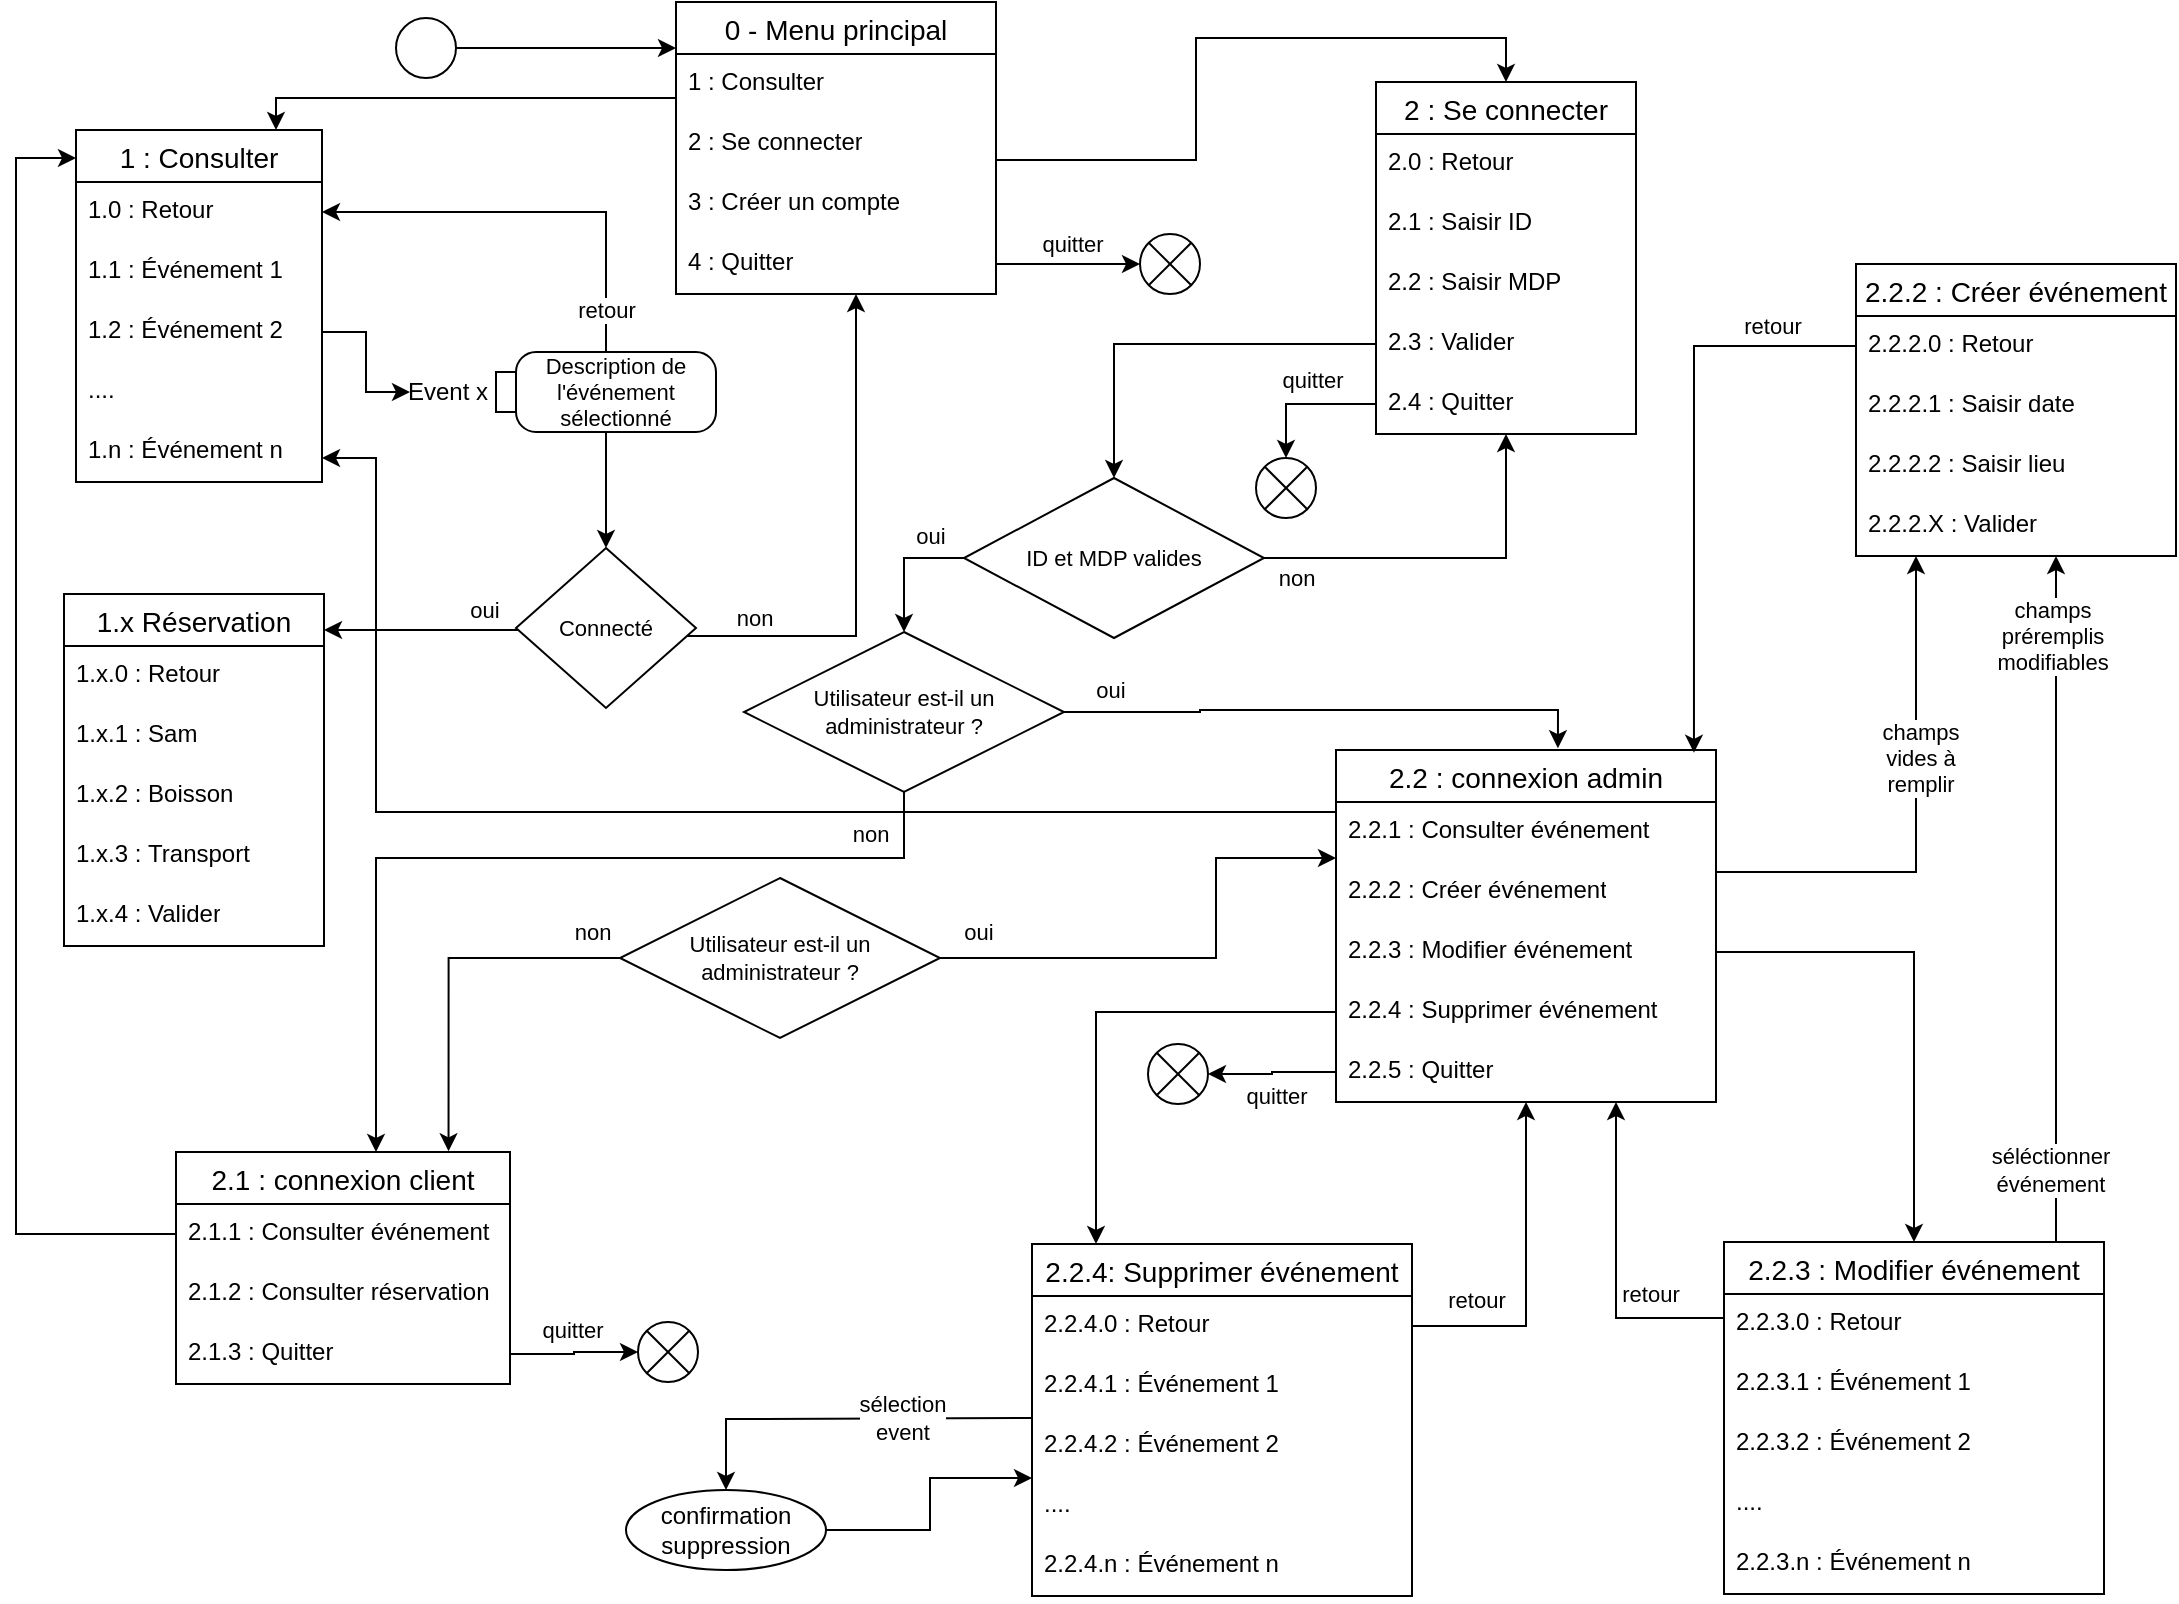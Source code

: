 <mxfile version="28.2.3">
  <diagram id="kgpKYQtTHZ0yAKxKKP6v" name="Page-1">
    <mxGraphModel dx="1163" dy="588" grid="1" gridSize="10" guides="1" tooltips="1" connect="1" arrows="1" fold="1" page="1" pageScale="1" pageWidth="1100" pageHeight="850" math="0" shadow="0">
      <root>
        <mxCell id="0" />
        <mxCell id="1" parent="0" />
        <mxCell id="VVSGwMYXWNXNr0zrrU-Q-1" value="0 - Menu principal" style="swimlane;fontStyle=0;childLayout=stackLayout;horizontal=1;startSize=26;horizontalStack=0;resizeParent=1;resizeParentMax=0;resizeLast=0;collapsible=1;marginBottom=0;align=center;fontSize=14;" parent="1" vertex="1">
          <mxGeometry x="340" y="12" width="160" height="146" as="geometry" />
        </mxCell>
        <mxCell id="VVSGwMYXWNXNr0zrrU-Q-2" value="1 : Consulter" style="text;strokeColor=none;fillColor=none;spacingLeft=4;spacingRight=4;overflow=hidden;rotatable=0;points=[[0,0.5],[1,0.5]];portConstraint=eastwest;fontSize=12;whiteSpace=wrap;html=1;" parent="VVSGwMYXWNXNr0zrrU-Q-1" vertex="1">
          <mxGeometry y="26" width="160" height="30" as="geometry" />
        </mxCell>
        <mxCell id="VVSGwMYXWNXNr0zrrU-Q-3" value="2 : Se connecter" style="text;strokeColor=none;fillColor=none;spacingLeft=4;spacingRight=4;overflow=hidden;rotatable=0;points=[[0,0.5],[1,0.5]];portConstraint=eastwest;fontSize=12;whiteSpace=wrap;html=1;" parent="VVSGwMYXWNXNr0zrrU-Q-1" vertex="1">
          <mxGeometry y="56" width="160" height="30" as="geometry" />
        </mxCell>
        <mxCell id="VVSGwMYXWNXNr0zrrU-Q-4" value="3 : Créer un compte" style="text;strokeColor=none;fillColor=none;spacingLeft=4;spacingRight=4;overflow=hidden;rotatable=0;points=[[0,0.5],[1,0.5]];portConstraint=eastwest;fontSize=12;whiteSpace=wrap;html=1;" parent="VVSGwMYXWNXNr0zrrU-Q-1" vertex="1">
          <mxGeometry y="86" width="160" height="30" as="geometry" />
        </mxCell>
        <mxCell id="VVSGwMYXWNXNr0zrrU-Q-13" value="4 : Quitter" style="text;strokeColor=none;fillColor=none;spacingLeft=4;spacingRight=4;overflow=hidden;rotatable=0;points=[[0,0.5],[1,0.5]];portConstraint=eastwest;fontSize=12;whiteSpace=wrap;html=1;" parent="VVSGwMYXWNXNr0zrrU-Q-1" vertex="1">
          <mxGeometry y="116" width="160" height="30" as="geometry" />
        </mxCell>
        <mxCell id="g0rAqRnPbwVaa7txAOL7-1" value="1 : Consulter" style="swimlane;fontStyle=0;childLayout=stackLayout;horizontal=1;startSize=26;horizontalStack=0;resizeParent=1;resizeParentMax=0;resizeLast=0;collapsible=1;marginBottom=0;align=center;fontSize=14;" vertex="1" parent="1">
          <mxGeometry x="40" y="76" width="123" height="176" as="geometry" />
        </mxCell>
        <mxCell id="g0rAqRnPbwVaa7txAOL7-263" value="1.0 : Retour" style="text;strokeColor=none;fillColor=none;spacingLeft=4;spacingRight=4;overflow=hidden;rotatable=0;points=[[0,0.5],[1,0.5]];portConstraint=eastwest;fontSize=12;whiteSpace=wrap;html=1;" vertex="1" parent="g0rAqRnPbwVaa7txAOL7-1">
          <mxGeometry y="26" width="123" height="30" as="geometry" />
        </mxCell>
        <mxCell id="g0rAqRnPbwVaa7txAOL7-58" value="1.1 : Événement 1" style="text;strokeColor=none;fillColor=none;spacingLeft=4;spacingRight=4;overflow=hidden;rotatable=0;points=[[0,0.5],[1,0.5]];portConstraint=eastwest;fontSize=12;whiteSpace=wrap;html=1;" vertex="1" parent="g0rAqRnPbwVaa7txAOL7-1">
          <mxGeometry y="56" width="123" height="30" as="geometry" />
        </mxCell>
        <mxCell id="g0rAqRnPbwVaa7txAOL7-3" value="1.2 : Événement 2" style="text;strokeColor=none;fillColor=none;spacingLeft=4;spacingRight=4;overflow=hidden;rotatable=0;points=[[0,0.5],[1,0.5]];portConstraint=eastwest;fontSize=12;whiteSpace=wrap;html=1;" vertex="1" parent="g0rAqRnPbwVaa7txAOL7-1">
          <mxGeometry y="86" width="123" height="30" as="geometry" />
        </mxCell>
        <mxCell id="g0rAqRnPbwVaa7txAOL7-4" value="...." style="text;strokeColor=none;fillColor=none;spacingLeft=4;spacingRight=4;overflow=hidden;rotatable=0;points=[[0,0.5],[1,0.5]];portConstraint=eastwest;fontSize=12;whiteSpace=wrap;html=1;" vertex="1" parent="g0rAqRnPbwVaa7txAOL7-1">
          <mxGeometry y="116" width="123" height="30" as="geometry" />
        </mxCell>
        <mxCell id="g0rAqRnPbwVaa7txAOL7-9" value="1.n : Événement n" style="text;strokeColor=none;fillColor=none;spacingLeft=4;spacingRight=4;overflow=hidden;rotatable=0;points=[[0,0.5],[1,0.5]];portConstraint=eastwest;fontSize=12;whiteSpace=wrap;html=1;" vertex="1" parent="g0rAqRnPbwVaa7txAOL7-1">
          <mxGeometry y="146" width="123" height="30" as="geometry" />
        </mxCell>
        <mxCell id="g0rAqRnPbwVaa7txAOL7-10" value="2 : Se connecter" style="swimlane;fontStyle=0;childLayout=stackLayout;horizontal=1;startSize=26;horizontalStack=0;resizeParent=1;resizeParentMax=0;resizeLast=0;collapsible=1;marginBottom=0;align=center;fontSize=14;" vertex="1" parent="1">
          <mxGeometry x="690" y="52" width="130" height="176" as="geometry" />
        </mxCell>
        <mxCell id="g0rAqRnPbwVaa7txAOL7-41" value="2.0 : Retour" style="text;strokeColor=none;fillColor=none;spacingLeft=4;spacingRight=4;overflow=hidden;rotatable=0;points=[[0,0.5],[1,0.5]];portConstraint=eastwest;fontSize=12;whiteSpace=wrap;html=1;" vertex="1" parent="g0rAqRnPbwVaa7txAOL7-10">
          <mxGeometry y="26" width="130" height="30" as="geometry" />
        </mxCell>
        <mxCell id="g0rAqRnPbwVaa7txAOL7-11" value="2.1 : Saisir ID" style="text;strokeColor=none;fillColor=none;spacingLeft=4;spacingRight=4;overflow=hidden;rotatable=0;points=[[0,0.5],[1,0.5]];portConstraint=eastwest;fontSize=12;whiteSpace=wrap;html=1;" vertex="1" parent="g0rAqRnPbwVaa7txAOL7-10">
          <mxGeometry y="56" width="130" height="30" as="geometry" />
        </mxCell>
        <mxCell id="g0rAqRnPbwVaa7txAOL7-12" value="2.2 : Saisir MDP" style="text;strokeColor=none;fillColor=none;spacingLeft=4;spacingRight=4;overflow=hidden;rotatable=0;points=[[0,0.5],[1,0.5]];portConstraint=eastwest;fontSize=12;whiteSpace=wrap;html=1;" vertex="1" parent="g0rAqRnPbwVaa7txAOL7-10">
          <mxGeometry y="86" width="130" height="30" as="geometry" />
        </mxCell>
        <mxCell id="g0rAqRnPbwVaa7txAOL7-13" value="2.3 : Valider" style="text;strokeColor=none;fillColor=none;spacingLeft=4;spacingRight=4;overflow=hidden;rotatable=0;points=[[0,0.5],[1,0.5]];portConstraint=eastwest;fontSize=12;whiteSpace=wrap;html=1;" vertex="1" parent="g0rAqRnPbwVaa7txAOL7-10">
          <mxGeometry y="116" width="130" height="30" as="geometry" />
        </mxCell>
        <mxCell id="g0rAqRnPbwVaa7txAOL7-40" value="2.4 : Quitter" style="text;strokeColor=none;fillColor=none;spacingLeft=4;spacingRight=4;overflow=hidden;rotatable=0;points=[[0,0.5],[1,0.5]];portConstraint=eastwest;fontSize=12;whiteSpace=wrap;html=1;" vertex="1" parent="g0rAqRnPbwVaa7txAOL7-10">
          <mxGeometry y="146" width="130" height="30" as="geometry" />
        </mxCell>
        <mxCell id="g0rAqRnPbwVaa7txAOL7-15" value="2.1 : connexion client" style="swimlane;fontStyle=0;childLayout=stackLayout;horizontal=1;startSize=26;horizontalStack=0;resizeParent=1;resizeParentMax=0;resizeLast=0;collapsible=1;marginBottom=0;align=center;fontSize=14;" vertex="1" parent="1">
          <mxGeometry x="90" y="587" width="167" height="116" as="geometry" />
        </mxCell>
        <mxCell id="g0rAqRnPbwVaa7txAOL7-16" value="2.1.1 : Consulter événement" style="text;strokeColor=none;fillColor=none;spacingLeft=4;spacingRight=4;overflow=hidden;rotatable=0;points=[[0,0.5],[1,0.5]];portConstraint=eastwest;fontSize=12;whiteSpace=wrap;html=1;" vertex="1" parent="g0rAqRnPbwVaa7txAOL7-15">
          <mxGeometry y="26" width="167" height="30" as="geometry" />
        </mxCell>
        <mxCell id="g0rAqRnPbwVaa7txAOL7-17" value="2.1.2 : Consulter réservation" style="text;strokeColor=none;fillColor=none;spacingLeft=4;spacingRight=4;overflow=hidden;rotatable=0;points=[[0,0.5],[1,0.5]];portConstraint=eastwest;fontSize=12;whiteSpace=wrap;html=1;" vertex="1" parent="g0rAqRnPbwVaa7txAOL7-15">
          <mxGeometry y="56" width="167" height="30" as="geometry" />
        </mxCell>
        <mxCell id="g0rAqRnPbwVaa7txAOL7-26" value="2.1.3 : Quitter" style="text;strokeColor=none;fillColor=none;spacingLeft=4;spacingRight=4;overflow=hidden;rotatable=0;points=[[0,0.5],[1,0.5]];portConstraint=eastwest;fontSize=12;whiteSpace=wrap;html=1;" vertex="1" parent="g0rAqRnPbwVaa7txAOL7-15">
          <mxGeometry y="86" width="167" height="30" as="geometry" />
        </mxCell>
        <mxCell id="g0rAqRnPbwVaa7txAOL7-23" style="edgeStyle=orthogonalEdgeStyle;rounded=0;orthogonalLoop=1;jettySize=auto;html=1;" edge="1" parent="1" source="VVSGwMYXWNXNr0zrrU-Q-3" target="g0rAqRnPbwVaa7txAOL7-10">
          <mxGeometry relative="1" as="geometry">
            <Array as="points">
              <mxPoint x="600" y="91" />
              <mxPoint x="600" y="30" />
              <mxPoint x="755" y="30" />
            </Array>
          </mxGeometry>
        </mxCell>
        <mxCell id="g0rAqRnPbwVaa7txAOL7-27" value="2.2 : connexion admin" style="swimlane;fontStyle=0;childLayout=stackLayout;horizontal=1;startSize=26;horizontalStack=0;resizeParent=1;resizeParentMax=0;resizeLast=0;collapsible=1;marginBottom=0;align=center;fontSize=14;" vertex="1" parent="1">
          <mxGeometry x="670" y="386" width="190" height="176" as="geometry" />
        </mxCell>
        <mxCell id="g0rAqRnPbwVaa7txAOL7-28" value="2.2.1 : Consulter événement" style="text;strokeColor=none;fillColor=none;spacingLeft=4;spacingRight=4;overflow=hidden;rotatable=0;points=[[0,0.5],[1,0.5]];portConstraint=eastwest;fontSize=12;whiteSpace=wrap;html=1;" vertex="1" parent="g0rAqRnPbwVaa7txAOL7-27">
          <mxGeometry y="26" width="190" height="30" as="geometry" />
        </mxCell>
        <mxCell id="g0rAqRnPbwVaa7txAOL7-29" value="2.2.2 : Créer événement" style="text;strokeColor=none;fillColor=none;spacingLeft=4;spacingRight=4;overflow=hidden;rotatable=0;points=[[0,0.5],[1,0.5]];portConstraint=eastwest;fontSize=12;whiteSpace=wrap;html=1;" vertex="1" parent="g0rAqRnPbwVaa7txAOL7-27">
          <mxGeometry y="56" width="190" height="30" as="geometry" />
        </mxCell>
        <mxCell id="g0rAqRnPbwVaa7txAOL7-30" value="2.2.3 : Modifier événement" style="text;strokeColor=none;fillColor=none;spacingLeft=4;spacingRight=4;overflow=hidden;rotatable=0;points=[[0,0.5],[1,0.5]];portConstraint=eastwest;fontSize=12;whiteSpace=wrap;html=1;" vertex="1" parent="g0rAqRnPbwVaa7txAOL7-27">
          <mxGeometry y="86" width="190" height="30" as="geometry" />
        </mxCell>
        <mxCell id="g0rAqRnPbwVaa7txAOL7-37" value="2.2.4 : Supprimer événement" style="text;strokeColor=none;fillColor=none;spacingLeft=4;spacingRight=4;overflow=hidden;rotatable=0;points=[[0,0.5],[1,0.5]];portConstraint=eastwest;fontSize=12;whiteSpace=wrap;html=1;" vertex="1" parent="g0rAqRnPbwVaa7txAOL7-27">
          <mxGeometry y="116" width="190" height="30" as="geometry" />
        </mxCell>
        <mxCell id="g0rAqRnPbwVaa7txAOL7-31" value="2.2.5 : Quitter" style="text;strokeColor=none;fillColor=none;spacingLeft=4;spacingRight=4;overflow=hidden;rotatable=0;points=[[0,0.5],[1,0.5]];portConstraint=eastwest;fontSize=12;whiteSpace=wrap;html=1;" vertex="1" parent="g0rAqRnPbwVaa7txAOL7-27">
          <mxGeometry y="146" width="190" height="30" as="geometry" />
        </mxCell>
        <mxCell id="g0rAqRnPbwVaa7txAOL7-38" value="" style="shape=sumEllipse;perimeter=ellipsePerimeter;html=1;backgroundOutline=1;" vertex="1" parent="1">
          <mxGeometry x="572" y="128" width="30" height="30" as="geometry" />
        </mxCell>
        <mxCell id="g0rAqRnPbwVaa7txAOL7-42" style="edgeStyle=orthogonalEdgeStyle;rounded=0;orthogonalLoop=1;jettySize=auto;html=1;entryX=0.5;entryY=0;entryDx=0;entryDy=0;" edge="1" parent="1" source="g0rAqRnPbwVaa7txAOL7-40" target="g0rAqRnPbwVaa7txAOL7-243">
          <mxGeometry relative="1" as="geometry" />
        </mxCell>
        <mxCell id="g0rAqRnPbwVaa7txAOL7-154" value="quitter" style="edgeLabel;html=1;align=center;verticalAlign=middle;resizable=0;points=[];" vertex="1" connectable="0" parent="g0rAqRnPbwVaa7txAOL7-42">
          <mxGeometry x="-0.576" y="-1" relative="1" as="geometry">
            <mxPoint x="-17" y="-11" as="offset" />
          </mxGeometry>
        </mxCell>
        <mxCell id="g0rAqRnPbwVaa7txAOL7-257" style="edgeStyle=orthogonalEdgeStyle;rounded=0;orthogonalLoop=1;jettySize=auto;html=1;" edge="1" parent="1" source="g0rAqRnPbwVaa7txAOL7-45" target="g0rAqRnPbwVaa7txAOL7-15">
          <mxGeometry relative="1" as="geometry">
            <Array as="points">
              <mxPoint x="454" y="440" />
              <mxPoint x="190" y="440" />
            </Array>
          </mxGeometry>
        </mxCell>
        <mxCell id="g0rAqRnPbwVaa7txAOL7-258" value="non" style="edgeLabel;html=1;align=center;verticalAlign=middle;resizable=0;points=[];" vertex="1" connectable="0" parent="g0rAqRnPbwVaa7txAOL7-257">
          <mxGeometry x="-0.803" relative="1" as="geometry">
            <mxPoint x="-7" y="-12" as="offset" />
          </mxGeometry>
        </mxCell>
        <mxCell id="g0rAqRnPbwVaa7txAOL7-45" value="Utilisateur est-il un administrateur ?" style="shape=rhombus;perimeter=rhombusPerimeter;whiteSpace=wrap;html=1;align=center;fontSize=11;" vertex="1" parent="1">
          <mxGeometry x="374" y="327" width="160" height="80" as="geometry" />
        </mxCell>
        <mxCell id="g0rAqRnPbwVaa7txAOL7-59" style="edgeStyle=orthogonalEdgeStyle;rounded=0;orthogonalLoop=1;jettySize=auto;html=1;exitX=0;exitY=0.5;exitDx=0;exitDy=0;" edge="1" parent="1" source="VVSGwMYXWNXNr0zrrU-Q-2" target="g0rAqRnPbwVaa7txAOL7-1">
          <mxGeometry relative="1" as="geometry">
            <Array as="points">
              <mxPoint x="340" y="60" />
              <mxPoint x="140" y="60" />
            </Array>
          </mxGeometry>
        </mxCell>
        <mxCell id="g0rAqRnPbwVaa7txAOL7-63" value="" style="shape=sumEllipse;perimeter=ellipsePerimeter;html=1;backgroundOutline=1;" vertex="1" parent="1">
          <mxGeometry x="321" y="672" width="30" height="30" as="geometry" />
        </mxCell>
        <mxCell id="g0rAqRnPbwVaa7txAOL7-67" value="" style="shape=sumEllipse;perimeter=ellipsePerimeter;html=1;backgroundOutline=1;" vertex="1" parent="1">
          <mxGeometry x="576" y="533" width="30" height="30" as="geometry" />
        </mxCell>
        <mxCell id="g0rAqRnPbwVaa7txAOL7-72" value="" style="ellipse;" vertex="1" parent="1">
          <mxGeometry x="200" y="20" width="30" height="30" as="geometry" />
        </mxCell>
        <mxCell id="g0rAqRnPbwVaa7txAOL7-231" style="edgeStyle=orthogonalEdgeStyle;rounded=0;orthogonalLoop=1;jettySize=auto;html=1;entryX=0.5;entryY=0;entryDx=0;entryDy=0;" edge="1" parent="1" source="g0rAqRnPbwVaa7txAOL7-73" target="g0rAqRnPbwVaa7txAOL7-228">
          <mxGeometry relative="1" as="geometry" />
        </mxCell>
        <mxCell id="g0rAqRnPbwVaa7txAOL7-268" style="edgeStyle=orthogonalEdgeStyle;rounded=0;orthogonalLoop=1;jettySize=auto;html=1;entryX=1;entryY=0.5;entryDx=0;entryDy=0;" edge="1" parent="1" source="g0rAqRnPbwVaa7txAOL7-73" target="g0rAqRnPbwVaa7txAOL7-263">
          <mxGeometry relative="1" as="geometry" />
        </mxCell>
        <mxCell id="g0rAqRnPbwVaa7txAOL7-269" value="retour" style="edgeLabel;html=1;align=center;verticalAlign=middle;resizable=0;points=[];" vertex="1" connectable="0" parent="g0rAqRnPbwVaa7txAOL7-268">
          <mxGeometry x="-0.795" relative="1" as="geometry">
            <mxPoint as="offset" />
          </mxGeometry>
        </mxCell>
        <mxCell id="g0rAqRnPbwVaa7txAOL7-73" value="Description de l&#39;événement sélectionné" style="shape=mxgraph.uml25.action;html=1;align=center;verticalAlign=middle;absoluteArcSize=1;arcSize=10;dashed=0;spacingLeft=10;flipH=1;whiteSpace=wrap;fontSize=11;" vertex="1" parent="1">
          <mxGeometry x="250" y="187" width="110" height="40" as="geometry" />
        </mxCell>
        <mxCell id="g0rAqRnPbwVaa7txAOL7-74" value="Event x" style="text;verticalAlign=middle;align=right;html=1;" vertex="1" parent="g0rAqRnPbwVaa7txAOL7-73">
          <mxGeometry x="-43" width="40" height="40" as="geometry" />
        </mxCell>
        <mxCell id="g0rAqRnPbwVaa7txAOL7-80" style="edgeStyle=orthogonalEdgeStyle;rounded=0;orthogonalLoop=1;jettySize=auto;html=1;entryX=0;entryY=0.5;entryDx=0;entryDy=0;" edge="1" parent="1" source="g0rAqRnPbwVaa7txAOL7-26" target="g0rAqRnPbwVaa7txAOL7-63">
          <mxGeometry relative="1" as="geometry" />
        </mxCell>
        <mxCell id="g0rAqRnPbwVaa7txAOL7-155" value="quitter" style="edgeLabel;html=1;align=center;verticalAlign=middle;resizable=0;points=[];" vertex="1" connectable="0" parent="g0rAqRnPbwVaa7txAOL7-80">
          <mxGeometry x="-0.15" y="-1" relative="1" as="geometry">
            <mxPoint x="3" y="-13" as="offset" />
          </mxGeometry>
        </mxCell>
        <mxCell id="g0rAqRnPbwVaa7txAOL7-82" style="edgeStyle=orthogonalEdgeStyle;rounded=0;orthogonalLoop=1;jettySize=auto;html=1;" edge="1" parent="1" source="g0rAqRnPbwVaa7txAOL7-72">
          <mxGeometry relative="1" as="geometry">
            <mxPoint x="340" y="35" as="targetPoint" />
          </mxGeometry>
        </mxCell>
        <mxCell id="g0rAqRnPbwVaa7txAOL7-83" value="2.2.2 : Créer événement" style="swimlane;fontStyle=0;childLayout=stackLayout;horizontal=1;startSize=26;horizontalStack=0;resizeParent=1;resizeParentMax=0;resizeLast=0;collapsible=1;marginBottom=0;align=center;fontSize=14;" vertex="1" parent="1">
          <mxGeometry x="930" y="143" width="160" height="146" as="geometry" />
        </mxCell>
        <mxCell id="g0rAqRnPbwVaa7txAOL7-87" value="2.2.2.0 : Retour" style="text;strokeColor=none;fillColor=none;spacingLeft=4;spacingRight=4;overflow=hidden;rotatable=0;points=[[0,0.5],[1,0.5]];portConstraint=eastwest;fontSize=12;whiteSpace=wrap;html=1;" vertex="1" parent="g0rAqRnPbwVaa7txAOL7-83">
          <mxGeometry y="26" width="160" height="30" as="geometry" />
        </mxCell>
        <mxCell id="g0rAqRnPbwVaa7txAOL7-84" value="2.2.2.1 : Saisir date" style="text;strokeColor=none;fillColor=none;spacingLeft=4;spacingRight=4;overflow=hidden;rotatable=0;points=[[0,0.5],[1,0.5]];portConstraint=eastwest;fontSize=12;whiteSpace=wrap;html=1;" vertex="1" parent="g0rAqRnPbwVaa7txAOL7-83">
          <mxGeometry y="56" width="160" height="30" as="geometry" />
        </mxCell>
        <mxCell id="g0rAqRnPbwVaa7txAOL7-85" value="2.2.2.2 : Saisir lieu" style="text;strokeColor=none;fillColor=none;spacingLeft=4;spacingRight=4;overflow=hidden;rotatable=0;points=[[0,0.5],[1,0.5]];portConstraint=eastwest;fontSize=12;whiteSpace=wrap;html=1;" vertex="1" parent="g0rAqRnPbwVaa7txAOL7-83">
          <mxGeometry y="86" width="160" height="30" as="geometry" />
        </mxCell>
        <mxCell id="g0rAqRnPbwVaa7txAOL7-86" value="&lt;div&gt;2.2.2.X : Valider&lt;/div&gt;" style="text;strokeColor=none;fillColor=none;spacingLeft=4;spacingRight=4;overflow=hidden;rotatable=0;points=[[0,0.5],[1,0.5]];portConstraint=eastwest;fontSize=12;whiteSpace=wrap;html=1;" vertex="1" parent="g0rAqRnPbwVaa7txAOL7-83">
          <mxGeometry y="116" width="160" height="30" as="geometry" />
        </mxCell>
        <mxCell id="g0rAqRnPbwVaa7txAOL7-205" style="edgeStyle=orthogonalEdgeStyle;rounded=0;orthogonalLoop=1;jettySize=auto;html=1;" edge="1" parent="1" source="g0rAqRnPbwVaa7txAOL7-93" target="g0rAqRnPbwVaa7txAOL7-83">
          <mxGeometry relative="1" as="geometry">
            <mxPoint x="1032.43" y="613" as="sourcePoint" />
            <mxPoint x="1029.997" y="287" as="targetPoint" />
            <Array as="points">
              <mxPoint x="1030" y="500" />
              <mxPoint x="1030" y="500" />
            </Array>
          </mxGeometry>
        </mxCell>
        <mxCell id="g0rAqRnPbwVaa7txAOL7-206" value="séléctionner&lt;br&gt;événement" style="edgeLabel;html=1;align=center;verticalAlign=middle;resizable=0;points=[];" vertex="1" connectable="0" parent="g0rAqRnPbwVaa7txAOL7-205">
          <mxGeometry x="-0.861" y="3" relative="1" as="geometry">
            <mxPoint y="-12" as="offset" />
          </mxGeometry>
        </mxCell>
        <mxCell id="g0rAqRnPbwVaa7txAOL7-207" value="&lt;div&gt;champs&lt;/div&gt;&lt;div&gt;préremplis&lt;/div&gt;&lt;div&gt;modifiables&lt;/div&gt;" style="edgeLabel;html=1;align=center;verticalAlign=middle;resizable=0;points=[];" vertex="1" connectable="0" parent="g0rAqRnPbwVaa7txAOL7-205">
          <mxGeometry x="0.827" y="2" relative="1" as="geometry">
            <mxPoint y="10" as="offset" />
          </mxGeometry>
        </mxCell>
        <mxCell id="g0rAqRnPbwVaa7txAOL7-93" value="2.2.3 : Modifier événement" style="swimlane;fontStyle=0;childLayout=stackLayout;horizontal=1;startSize=26;horizontalStack=0;resizeParent=1;resizeParentMax=0;resizeLast=0;collapsible=1;marginBottom=0;align=center;fontSize=14;" vertex="1" parent="1">
          <mxGeometry x="864" y="632" width="190" height="176" as="geometry" />
        </mxCell>
        <mxCell id="g0rAqRnPbwVaa7txAOL7-94" value="2.2.3.0 : Retour" style="text;strokeColor=none;fillColor=none;spacingLeft=4;spacingRight=4;overflow=hidden;rotatable=0;points=[[0,0.5],[1,0.5]];portConstraint=eastwest;fontSize=12;whiteSpace=wrap;html=1;" vertex="1" parent="g0rAqRnPbwVaa7txAOL7-93">
          <mxGeometry y="26" width="190" height="30" as="geometry" />
        </mxCell>
        <mxCell id="g0rAqRnPbwVaa7txAOL7-95" value="2.2.3.1 : Événement 1" style="text;strokeColor=none;fillColor=none;spacingLeft=4;spacingRight=4;overflow=hidden;rotatable=0;points=[[0,0.5],[1,0.5]];portConstraint=eastwest;fontSize=12;whiteSpace=wrap;html=1;" vertex="1" parent="g0rAqRnPbwVaa7txAOL7-93">
          <mxGeometry y="56" width="190" height="30" as="geometry" />
        </mxCell>
        <mxCell id="g0rAqRnPbwVaa7txAOL7-97" value="2.2.3.2 : Événement 2" style="text;strokeColor=none;fillColor=none;spacingLeft=4;spacingRight=4;overflow=hidden;rotatable=0;points=[[0,0.5],[1,0.5]];portConstraint=eastwest;fontSize=12;whiteSpace=wrap;html=1;" vertex="1" parent="g0rAqRnPbwVaa7txAOL7-93">
          <mxGeometry y="86" width="190" height="30" as="geometry" />
        </mxCell>
        <mxCell id="g0rAqRnPbwVaa7txAOL7-98" value="...." style="text;strokeColor=none;fillColor=none;spacingLeft=4;spacingRight=4;overflow=hidden;rotatable=0;points=[[0,0.5],[1,0.5]];portConstraint=eastwest;fontSize=12;whiteSpace=wrap;html=1;" vertex="1" parent="g0rAqRnPbwVaa7txAOL7-93">
          <mxGeometry y="116" width="190" height="30" as="geometry" />
        </mxCell>
        <mxCell id="g0rAqRnPbwVaa7txAOL7-99" value="2.2.3.n : Événement n" style="text;strokeColor=none;fillColor=none;spacingLeft=4;spacingRight=4;overflow=hidden;rotatable=0;points=[[0,0.5],[1,0.5]];portConstraint=eastwest;fontSize=12;whiteSpace=wrap;html=1;" vertex="1" parent="g0rAqRnPbwVaa7txAOL7-93">
          <mxGeometry y="146" width="190" height="30" as="geometry" />
        </mxCell>
        <mxCell id="g0rAqRnPbwVaa7txAOL7-104" value="2.2.4: Supprimer événement" style="swimlane;fontStyle=0;childLayout=stackLayout;horizontal=1;startSize=26;horizontalStack=0;resizeParent=1;resizeParentMax=0;resizeLast=0;collapsible=1;marginBottom=0;align=center;fontSize=14;" vertex="1" parent="1">
          <mxGeometry x="518" y="633" width="190" height="176" as="geometry" />
        </mxCell>
        <mxCell id="g0rAqRnPbwVaa7txAOL7-105" value="2.2.4.0 : Retour" style="text;strokeColor=none;fillColor=none;spacingLeft=4;spacingRight=4;overflow=hidden;rotatable=0;points=[[0,0.5],[1,0.5]];portConstraint=eastwest;fontSize=12;whiteSpace=wrap;html=1;" vertex="1" parent="g0rAqRnPbwVaa7txAOL7-104">
          <mxGeometry y="26" width="190" height="30" as="geometry" />
        </mxCell>
        <mxCell id="g0rAqRnPbwVaa7txAOL7-106" value="2.2.4.1 : Événement 1" style="text;strokeColor=none;fillColor=none;spacingLeft=4;spacingRight=4;overflow=hidden;rotatable=0;points=[[0,0.5],[1,0.5]];portConstraint=eastwest;fontSize=12;whiteSpace=wrap;html=1;" vertex="1" parent="g0rAqRnPbwVaa7txAOL7-104">
          <mxGeometry y="56" width="190" height="30" as="geometry" />
        </mxCell>
        <mxCell id="g0rAqRnPbwVaa7txAOL7-108" value="2.2.4.2 : Événement 2" style="text;strokeColor=none;fillColor=none;spacingLeft=4;spacingRight=4;overflow=hidden;rotatable=0;points=[[0,0.5],[1,0.5]];portConstraint=eastwest;fontSize=12;whiteSpace=wrap;html=1;" vertex="1" parent="g0rAqRnPbwVaa7txAOL7-104">
          <mxGeometry y="86" width="190" height="30" as="geometry" />
        </mxCell>
        <mxCell id="g0rAqRnPbwVaa7txAOL7-109" value="...." style="text;strokeColor=none;fillColor=none;spacingLeft=4;spacingRight=4;overflow=hidden;rotatable=0;points=[[0,0.5],[1,0.5]];portConstraint=eastwest;fontSize=12;whiteSpace=wrap;html=1;" vertex="1" parent="g0rAqRnPbwVaa7txAOL7-104">
          <mxGeometry y="116" width="190" height="30" as="geometry" />
        </mxCell>
        <mxCell id="g0rAqRnPbwVaa7txAOL7-110" value="2.2.4.n : Événement n" style="text;strokeColor=none;fillColor=none;spacingLeft=4;spacingRight=4;overflow=hidden;rotatable=0;points=[[0,0.5],[1,0.5]];portConstraint=eastwest;fontSize=12;whiteSpace=wrap;html=1;" vertex="1" parent="g0rAqRnPbwVaa7txAOL7-104">
          <mxGeometry y="146" width="190" height="30" as="geometry" />
        </mxCell>
        <mxCell id="g0rAqRnPbwVaa7txAOL7-132" value="Utilisateur est-il un administrateur ?" style="shape=rhombus;perimeter=rhombusPerimeter;whiteSpace=wrap;html=1;align=center;fontSize=11;" vertex="1" parent="1">
          <mxGeometry x="312" y="450" width="160" height="80" as="geometry" />
        </mxCell>
        <mxCell id="g0rAqRnPbwVaa7txAOL7-162" style="edgeStyle=orthogonalEdgeStyle;rounded=0;orthogonalLoop=1;jettySize=auto;html=1;" edge="1" parent="1" source="g0rAqRnPbwVaa7txAOL7-16" target="g0rAqRnPbwVaa7txAOL7-1">
          <mxGeometry relative="1" as="geometry">
            <mxPoint x="20" y="90" as="targetPoint" />
            <Array as="points">
              <mxPoint x="10" y="628" />
              <mxPoint x="10" y="90" />
            </Array>
          </mxGeometry>
        </mxCell>
        <mxCell id="g0rAqRnPbwVaa7txAOL7-165" style="edgeStyle=orthogonalEdgeStyle;rounded=0;orthogonalLoop=1;jettySize=auto;html=1;entryX=0.584;entryY=-0.005;entryDx=0;entryDy=0;entryPerimeter=0;" edge="1" parent="1" source="g0rAqRnPbwVaa7txAOL7-45" target="g0rAqRnPbwVaa7txAOL7-27">
          <mxGeometry relative="1" as="geometry" />
        </mxCell>
        <mxCell id="g0rAqRnPbwVaa7txAOL7-166" value="oui" style="edgeLabel;html=1;align=center;verticalAlign=middle;resizable=0;points=[];" vertex="1" connectable="0" parent="g0rAqRnPbwVaa7txAOL7-165">
          <mxGeometry x="-0.455" y="-4" relative="1" as="geometry">
            <mxPoint x="-49" y="-14" as="offset" />
          </mxGeometry>
        </mxCell>
        <mxCell id="g0rAqRnPbwVaa7txAOL7-167" style="edgeStyle=orthogonalEdgeStyle;rounded=0;orthogonalLoop=1;jettySize=auto;html=1;entryX=1;entryY=0.5;entryDx=0;entryDy=0;" edge="1" parent="1" source="g0rAqRnPbwVaa7txAOL7-31" target="g0rAqRnPbwVaa7txAOL7-67">
          <mxGeometry relative="1" as="geometry" />
        </mxCell>
        <mxCell id="g0rAqRnPbwVaa7txAOL7-183" value="quitter" style="edgeLabel;html=1;align=center;verticalAlign=middle;resizable=0;points=[];" vertex="1" connectable="0" parent="g0rAqRnPbwVaa7txAOL7-167">
          <mxGeometry x="-0.057" relative="1" as="geometry">
            <mxPoint y="12" as="offset" />
          </mxGeometry>
        </mxCell>
        <mxCell id="g0rAqRnPbwVaa7txAOL7-171" style="edgeStyle=orthogonalEdgeStyle;rounded=0;orthogonalLoop=1;jettySize=auto;html=1;" edge="1" parent="1" source="g0rAqRnPbwVaa7txAOL7-132">
          <mxGeometry relative="1" as="geometry">
            <mxPoint x="670" y="440" as="targetPoint" />
            <Array as="points">
              <mxPoint x="610" y="490" />
              <mxPoint x="610" y="440" />
              <mxPoint x="670" y="440" />
            </Array>
          </mxGeometry>
        </mxCell>
        <mxCell id="g0rAqRnPbwVaa7txAOL7-262" value="oui" style="edgeLabel;html=1;align=center;verticalAlign=middle;resizable=0;points=[];" vertex="1" connectable="0" parent="g0rAqRnPbwVaa7txAOL7-171">
          <mxGeometry x="-0.82" y="5" relative="1" as="geometry">
            <mxPoint x="-4" y="-8" as="offset" />
          </mxGeometry>
        </mxCell>
        <mxCell id="g0rAqRnPbwVaa7txAOL7-173" style="edgeStyle=orthogonalEdgeStyle;rounded=0;orthogonalLoop=1;jettySize=auto;html=1;entryX=0.816;entryY=-0.003;entryDx=0;entryDy=0;entryPerimeter=0;" edge="1" parent="1" source="g0rAqRnPbwVaa7txAOL7-132" target="g0rAqRnPbwVaa7txAOL7-15">
          <mxGeometry relative="1" as="geometry">
            <mxPoint x="230" y="580" as="targetPoint" />
          </mxGeometry>
        </mxCell>
        <mxCell id="g0rAqRnPbwVaa7txAOL7-255" value="non" style="edgeLabel;html=1;align=center;verticalAlign=middle;resizable=0;points=[];" vertex="1" connectable="0" parent="g0rAqRnPbwVaa7txAOL7-173">
          <mxGeometry x="-0.849" y="3" relative="1" as="geometry">
            <mxPoint y="-16" as="offset" />
          </mxGeometry>
        </mxCell>
        <mxCell id="g0rAqRnPbwVaa7txAOL7-179" style="edgeStyle=orthogonalEdgeStyle;rounded=0;orthogonalLoop=1;jettySize=auto;html=1;" edge="1" parent="1" source="g0rAqRnPbwVaa7txAOL7-28" target="g0rAqRnPbwVaa7txAOL7-1">
          <mxGeometry relative="1" as="geometry">
            <mxPoint x="130" y="290" as="targetPoint" />
            <Array as="points">
              <mxPoint x="190" y="417" />
              <mxPoint x="190" y="240" />
            </Array>
          </mxGeometry>
        </mxCell>
        <mxCell id="g0rAqRnPbwVaa7txAOL7-181" style="edgeStyle=orthogonalEdgeStyle;rounded=0;orthogonalLoop=1;jettySize=auto;html=1;" edge="1" parent="1" source="g0rAqRnPbwVaa7txAOL7-37" target="g0rAqRnPbwVaa7txAOL7-104">
          <mxGeometry relative="1" as="geometry">
            <mxPoint x="540" y="640" as="targetPoint" />
            <Array as="points">
              <mxPoint x="550" y="517" />
            </Array>
          </mxGeometry>
        </mxCell>
        <mxCell id="g0rAqRnPbwVaa7txAOL7-184" style="edgeStyle=orthogonalEdgeStyle;rounded=0;orthogonalLoop=1;jettySize=auto;html=1;" edge="1" parent="1" source="g0rAqRnPbwVaa7txAOL7-29" target="g0rAqRnPbwVaa7txAOL7-83">
          <mxGeometry relative="1" as="geometry">
            <Array as="points">
              <mxPoint x="960" y="447" />
            </Array>
          </mxGeometry>
        </mxCell>
        <mxCell id="g0rAqRnPbwVaa7txAOL7-208" value="champs&lt;br&gt;vides à&lt;br&gt;remplir" style="edgeLabel;html=1;align=center;verticalAlign=middle;resizable=0;points=[];" vertex="1" connectable="0" parent="g0rAqRnPbwVaa7txAOL7-184">
          <mxGeometry x="0.248" y="-2" relative="1" as="geometry">
            <mxPoint y="4" as="offset" />
          </mxGeometry>
        </mxCell>
        <mxCell id="g0rAqRnPbwVaa7txAOL7-186" style="edgeStyle=orthogonalEdgeStyle;rounded=0;orthogonalLoop=1;jettySize=auto;html=1;" edge="1" parent="1" source="g0rAqRnPbwVaa7txAOL7-30" target="g0rAqRnPbwVaa7txAOL7-93">
          <mxGeometry relative="1" as="geometry" />
        </mxCell>
        <mxCell id="g0rAqRnPbwVaa7txAOL7-194" style="edgeStyle=orthogonalEdgeStyle;rounded=0;orthogonalLoop=1;jettySize=auto;html=1;entryX=0.5;entryY=0;entryDx=0;entryDy=0;" edge="1" parent="1" source="g0rAqRnPbwVaa7txAOL7-188" target="g0rAqRnPbwVaa7txAOL7-45">
          <mxGeometry relative="1" as="geometry">
            <Array as="points">
              <mxPoint x="496" y="290" />
              <mxPoint x="410" y="290" />
            </Array>
          </mxGeometry>
        </mxCell>
        <mxCell id="g0rAqRnPbwVaa7txAOL7-195" value="oui" style="edgeLabel;html=1;align=center;verticalAlign=middle;resizable=0;points=[];" vertex="1" connectable="0" parent="g0rAqRnPbwVaa7txAOL7-194">
          <mxGeometry x="-0.475" y="3" relative="1" as="geometry">
            <mxPoint y="-14" as="offset" />
          </mxGeometry>
        </mxCell>
        <mxCell id="g0rAqRnPbwVaa7txAOL7-250" style="edgeStyle=orthogonalEdgeStyle;rounded=0;orthogonalLoop=1;jettySize=auto;html=1;" edge="1" parent="1" source="g0rAqRnPbwVaa7txAOL7-188" target="g0rAqRnPbwVaa7txAOL7-10">
          <mxGeometry relative="1" as="geometry" />
        </mxCell>
        <mxCell id="g0rAqRnPbwVaa7txAOL7-251" value="non" style="edgeLabel;html=1;align=center;verticalAlign=middle;resizable=0;points=[];" vertex="1" connectable="0" parent="g0rAqRnPbwVaa7txAOL7-250">
          <mxGeometry x="-0.667" y="-1" relative="1" as="geometry">
            <mxPoint x="-15" y="9" as="offset" />
          </mxGeometry>
        </mxCell>
        <mxCell id="g0rAqRnPbwVaa7txAOL7-188" value="ID et MDP valides" style="shape=rhombus;perimeter=rhombusPerimeter;whiteSpace=wrap;html=1;align=center;fontSize=11;" vertex="1" parent="1">
          <mxGeometry x="484" y="250" width="150" height="80" as="geometry" />
        </mxCell>
        <mxCell id="g0rAqRnPbwVaa7txAOL7-209" style="edgeStyle=orthogonalEdgeStyle;rounded=0;orthogonalLoop=1;jettySize=auto;html=1;" edge="1" parent="1" source="g0rAqRnPbwVaa7txAOL7-94" target="g0rAqRnPbwVaa7txAOL7-27">
          <mxGeometry relative="1" as="geometry">
            <mxPoint x="770" y="590" as="targetPoint" />
            <Array as="points">
              <mxPoint x="810" y="670" />
            </Array>
          </mxGeometry>
        </mxCell>
        <mxCell id="g0rAqRnPbwVaa7txAOL7-210" value="retour" style="edgeLabel;html=1;align=center;verticalAlign=middle;resizable=0;points=[];" vertex="1" connectable="0" parent="g0rAqRnPbwVaa7txAOL7-209">
          <mxGeometry x="-0.421" y="2" relative="1" as="geometry">
            <mxPoint x="10" y="-14" as="offset" />
          </mxGeometry>
        </mxCell>
        <mxCell id="g0rAqRnPbwVaa7txAOL7-227" style="edgeStyle=orthogonalEdgeStyle;rounded=0;orthogonalLoop=1;jettySize=auto;html=1;" edge="1" parent="1" source="g0rAqRnPbwVaa7txAOL7-224" target="g0rAqRnPbwVaa7txAOL7-104">
          <mxGeometry relative="1" as="geometry">
            <Array as="points">
              <mxPoint x="467" y="776" />
              <mxPoint x="467" y="750" />
            </Array>
          </mxGeometry>
        </mxCell>
        <mxCell id="g0rAqRnPbwVaa7txAOL7-224" value="confirmation suppression" style="ellipse;whiteSpace=wrap;html=1;align=center;" vertex="1" parent="1">
          <mxGeometry x="315" y="756" width="100" height="40" as="geometry" />
        </mxCell>
        <mxCell id="g0rAqRnPbwVaa7txAOL7-225" style="edgeStyle=orthogonalEdgeStyle;rounded=0;orthogonalLoop=1;jettySize=auto;html=1;entryX=0.5;entryY=0;entryDx=0;entryDy=0;" edge="1" parent="1" target="g0rAqRnPbwVaa7txAOL7-224">
          <mxGeometry relative="1" as="geometry">
            <mxPoint x="518" y="720" as="sourcePoint" />
            <mxPoint x="367" y="758" as="targetPoint" />
          </mxGeometry>
        </mxCell>
        <mxCell id="g0rAqRnPbwVaa7txAOL7-226" value="sélection&lt;br&gt;event" style="edgeLabel;html=1;align=center;verticalAlign=middle;resizable=0;points=[];" vertex="1" connectable="0" parent="g0rAqRnPbwVaa7txAOL7-225">
          <mxGeometry x="-0.31" relative="1" as="geometry">
            <mxPoint as="offset" />
          </mxGeometry>
        </mxCell>
        <mxCell id="g0rAqRnPbwVaa7txAOL7-232" style="edgeStyle=orthogonalEdgeStyle;rounded=0;orthogonalLoop=1;jettySize=auto;html=1;" edge="1" parent="1" source="g0rAqRnPbwVaa7txAOL7-228" target="VVSGwMYXWNXNr0zrrU-Q-1">
          <mxGeometry relative="1" as="geometry">
            <Array as="points">
              <mxPoint x="430" y="329" />
            </Array>
          </mxGeometry>
        </mxCell>
        <mxCell id="g0rAqRnPbwVaa7txAOL7-233" value="non" style="edgeLabel;html=1;align=center;verticalAlign=middle;resizable=0;points=[];" vertex="1" connectable="0" parent="g0rAqRnPbwVaa7txAOL7-232">
          <mxGeometry x="-0.743" y="2" relative="1" as="geometry">
            <mxPoint y="-7" as="offset" />
          </mxGeometry>
        </mxCell>
        <mxCell id="g0rAqRnPbwVaa7txAOL7-239" style="edgeStyle=orthogonalEdgeStyle;rounded=0;orthogonalLoop=1;jettySize=auto;html=1;" edge="1" parent="1" source="g0rAqRnPbwVaa7txAOL7-228" target="g0rAqRnPbwVaa7txAOL7-234">
          <mxGeometry relative="1" as="geometry">
            <Array as="points">
              <mxPoint x="200" y="326" />
              <mxPoint x="200" y="326" />
            </Array>
          </mxGeometry>
        </mxCell>
        <mxCell id="g0rAqRnPbwVaa7txAOL7-240" value="oui" style="edgeLabel;html=1;align=center;verticalAlign=middle;resizable=0;points=[];" vertex="1" connectable="0" parent="g0rAqRnPbwVaa7txAOL7-239">
          <mxGeometry x="-0.655" y="3" relative="1" as="geometry">
            <mxPoint y="-13" as="offset" />
          </mxGeometry>
        </mxCell>
        <mxCell id="g0rAqRnPbwVaa7txAOL7-228" value="Connecté" style="shape=rhombus;perimeter=rhombusPerimeter;whiteSpace=wrap;html=1;align=center;fontSize=11;" vertex="1" parent="1">
          <mxGeometry x="260" y="285" width="90" height="80" as="geometry" />
        </mxCell>
        <mxCell id="g0rAqRnPbwVaa7txAOL7-234" value="1.x Réservation" style="swimlane;fontStyle=0;childLayout=stackLayout;horizontal=1;startSize=26;horizontalStack=0;resizeParent=1;resizeParentMax=0;resizeLast=0;collapsible=1;marginBottom=0;align=center;fontSize=14;" vertex="1" parent="1">
          <mxGeometry x="34" y="308" width="130" height="176" as="geometry" />
        </mxCell>
        <mxCell id="g0rAqRnPbwVaa7txAOL7-241" value="1.x.0 : Retour" style="text;strokeColor=none;fillColor=none;spacingLeft=4;spacingRight=4;overflow=hidden;rotatable=0;points=[[0,0.5],[1,0.5]];portConstraint=eastwest;fontSize=12;whiteSpace=wrap;html=1;" vertex="1" parent="g0rAqRnPbwVaa7txAOL7-234">
          <mxGeometry y="26" width="130" height="30" as="geometry" />
        </mxCell>
        <mxCell id="g0rAqRnPbwVaa7txAOL7-235" value="1.x.1 : Sam" style="text;strokeColor=none;fillColor=none;spacingLeft=4;spacingRight=4;overflow=hidden;rotatable=0;points=[[0,0.5],[1,0.5]];portConstraint=eastwest;fontSize=12;whiteSpace=wrap;html=1;" vertex="1" parent="g0rAqRnPbwVaa7txAOL7-234">
          <mxGeometry y="56" width="130" height="30" as="geometry" />
        </mxCell>
        <mxCell id="g0rAqRnPbwVaa7txAOL7-236" value="1.x.2 : Boisson" style="text;strokeColor=none;fillColor=none;spacingLeft=4;spacingRight=4;overflow=hidden;rotatable=0;points=[[0,0.5],[1,0.5]];portConstraint=eastwest;fontSize=12;whiteSpace=wrap;html=1;" vertex="1" parent="g0rAqRnPbwVaa7txAOL7-234">
          <mxGeometry y="86" width="130" height="30" as="geometry" />
        </mxCell>
        <mxCell id="g0rAqRnPbwVaa7txAOL7-237" value="1.x.3 :&amp;nbsp;Transport" style="text;strokeColor=none;fillColor=none;spacingLeft=4;spacingRight=4;overflow=hidden;rotatable=0;points=[[0,0.5],[1,0.5]];portConstraint=eastwest;fontSize=12;whiteSpace=wrap;html=1;" vertex="1" parent="g0rAqRnPbwVaa7txAOL7-234">
          <mxGeometry y="116" width="130" height="30" as="geometry" />
        </mxCell>
        <mxCell id="g0rAqRnPbwVaa7txAOL7-238" value="1.x.4 : Valider" style="text;strokeColor=none;fillColor=none;spacingLeft=4;spacingRight=4;overflow=hidden;rotatable=0;points=[[0,0.5],[1,0.5]];portConstraint=eastwest;fontSize=12;whiteSpace=wrap;html=1;" vertex="1" parent="g0rAqRnPbwVaa7txAOL7-234">
          <mxGeometry y="146" width="130" height="30" as="geometry" />
        </mxCell>
        <mxCell id="g0rAqRnPbwVaa7txAOL7-243" value="" style="shape=sumEllipse;perimeter=ellipsePerimeter;html=1;backgroundOutline=1;" vertex="1" parent="1">
          <mxGeometry x="630" y="240" width="30" height="30" as="geometry" />
        </mxCell>
        <mxCell id="g0rAqRnPbwVaa7txAOL7-247" style="edgeStyle=orthogonalEdgeStyle;rounded=0;orthogonalLoop=1;jettySize=auto;html=1;entryX=0;entryY=0.5;entryDx=0;entryDy=0;" edge="1" parent="1" source="VVSGwMYXWNXNr0zrrU-Q-13" target="g0rAqRnPbwVaa7txAOL7-38">
          <mxGeometry relative="1" as="geometry" />
        </mxCell>
        <mxCell id="g0rAqRnPbwVaa7txAOL7-248" value="quitter" style="edgeLabel;html=1;align=center;verticalAlign=middle;resizable=0;points=[];" vertex="1" connectable="0" parent="g0rAqRnPbwVaa7txAOL7-247">
          <mxGeometry x="0.194" y="-1" relative="1" as="geometry">
            <mxPoint x="-5" y="-11" as="offset" />
          </mxGeometry>
        </mxCell>
        <mxCell id="g0rAqRnPbwVaa7txAOL7-252" style="edgeStyle=orthogonalEdgeStyle;rounded=0;orthogonalLoop=1;jettySize=auto;html=1;entryX=0.5;entryY=0;entryDx=0;entryDy=0;entryPerimeter=0;" edge="1" parent="1" source="g0rAqRnPbwVaa7txAOL7-13" target="g0rAqRnPbwVaa7txAOL7-188">
          <mxGeometry relative="1" as="geometry" />
        </mxCell>
        <mxCell id="g0rAqRnPbwVaa7txAOL7-253" style="edgeStyle=orthogonalEdgeStyle;rounded=0;orthogonalLoop=1;jettySize=auto;html=1;entryX=0.942;entryY=0.008;entryDx=0;entryDy=0;entryPerimeter=0;" edge="1" parent="1" source="g0rAqRnPbwVaa7txAOL7-87" target="g0rAqRnPbwVaa7txAOL7-27">
          <mxGeometry relative="1" as="geometry" />
        </mxCell>
        <mxCell id="g0rAqRnPbwVaa7txAOL7-254" value="retour" style="edgeLabel;html=1;align=center;verticalAlign=middle;resizable=0;points=[];" vertex="1" connectable="0" parent="g0rAqRnPbwVaa7txAOL7-253">
          <mxGeometry x="-0.701" y="-1" relative="1" as="geometry">
            <mxPoint y="-9" as="offset" />
          </mxGeometry>
        </mxCell>
        <mxCell id="g0rAqRnPbwVaa7txAOL7-259" style="edgeStyle=orthogonalEdgeStyle;rounded=0;orthogonalLoop=1;jettySize=auto;html=1;exitX=1;exitY=0.5;exitDx=0;exitDy=0;" edge="1" parent="1" source="g0rAqRnPbwVaa7txAOL7-3" target="g0rAqRnPbwVaa7txAOL7-74">
          <mxGeometry relative="1" as="geometry" />
        </mxCell>
        <mxCell id="g0rAqRnPbwVaa7txAOL7-265" style="edgeStyle=orthogonalEdgeStyle;rounded=0;orthogonalLoop=1;jettySize=auto;html=1;" edge="1" parent="1" source="g0rAqRnPbwVaa7txAOL7-105" target="g0rAqRnPbwVaa7txAOL7-27">
          <mxGeometry relative="1" as="geometry" />
        </mxCell>
        <mxCell id="g0rAqRnPbwVaa7txAOL7-266" value="retour" style="edgeLabel;html=1;align=center;verticalAlign=middle;resizable=0;points=[];" vertex="1" connectable="0" parent="g0rAqRnPbwVaa7txAOL7-265">
          <mxGeometry x="-0.562" y="-2" relative="1" as="geometry">
            <mxPoint x="-5" y="-15" as="offset" />
          </mxGeometry>
        </mxCell>
      </root>
    </mxGraphModel>
  </diagram>
</mxfile>
